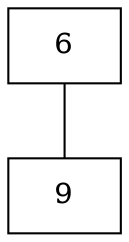graph "" {
node [shape=box]
114103378[label="6"];
1656671133[label="9"];
114103378 -- 1656671133;

}